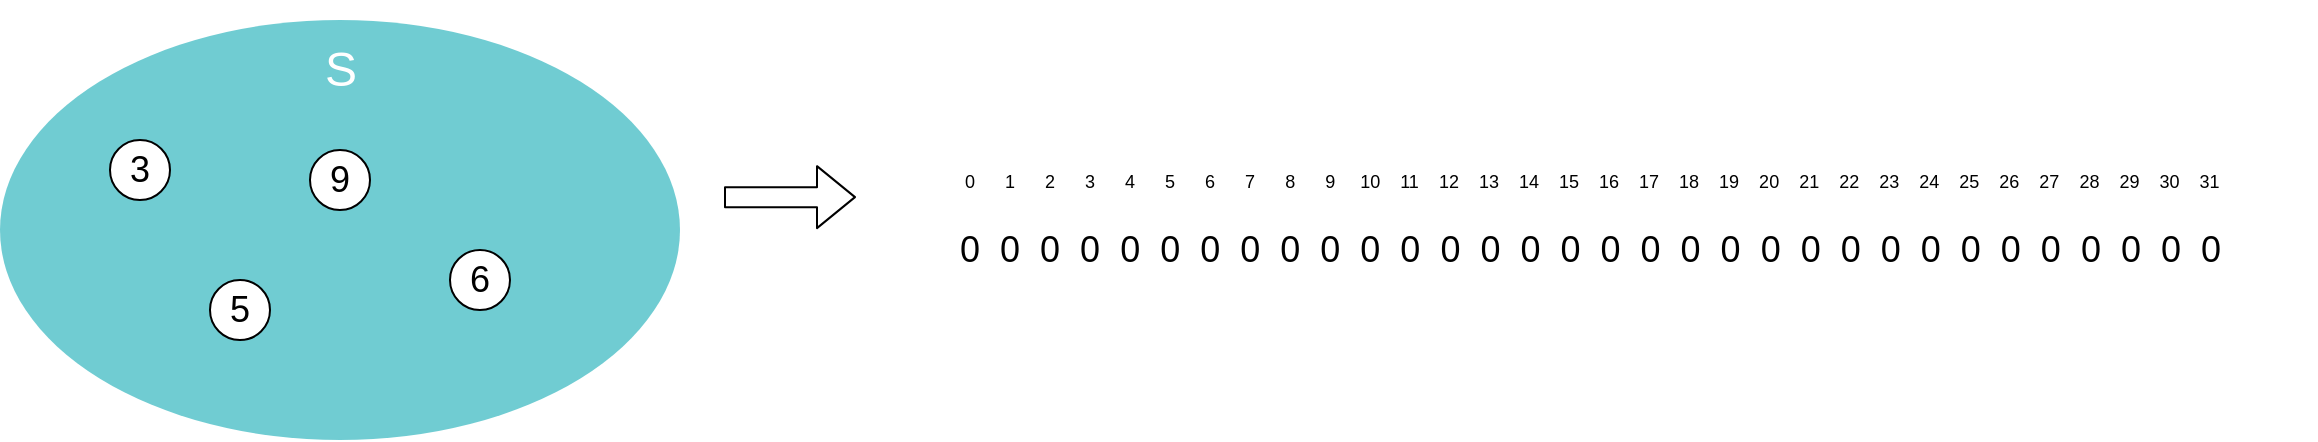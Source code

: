 <mxfile version="12.9.13" type="device"><diagram id="3228e29e-7158-1315-38df-8450db1d8a1d" name="Page-1"><mxGraphModel dx="1899" dy="1247" grid="1" gridSize="10" guides="1" tooltips="1" connect="1" arrows="1" fold="1" page="1" pageScale="1" pageWidth="1169" pageHeight="827" background="#ffffff" math="0" shadow="0"><root><mxCell id="0"/><mxCell id="1" parent="0"/><mxCell id="21532" value="" style="ellipse;fillColor=#12AAB5;opacity=60;strokeColor=none;html=1;fontColor=#FFFFFF;" parent="1" vertex="1"><mxGeometry x="28" y="195" width="340" height="210" as="geometry"/></mxCell><mxCell id="21534" value="S" style="text;fontSize=24;align=center;verticalAlign=middle;html=1;fontColor=#FFFFFF;" parent="1" vertex="1"><mxGeometry x="103" y="185" width="190" height="70" as="geometry"/></mxCell><mxCell id="YoEbji7SJJN7wVPEPP6z-21545" value="&lt;font style=&quot;font-size: 18px&quot;&gt;3&lt;/font&gt;" style="ellipse;whiteSpace=wrap;html=1;aspect=fixed;" vertex="1" parent="1"><mxGeometry x="83" y="255" width="30" height="30" as="geometry"/></mxCell><mxCell id="YoEbji7SJJN7wVPEPP6z-21546" value="&lt;font style=&quot;font-size: 18px&quot;&gt;6&lt;/font&gt;" style="ellipse;whiteSpace=wrap;html=1;aspect=fixed;" vertex="1" parent="1"><mxGeometry x="253" y="310" width="30" height="30" as="geometry"/></mxCell><mxCell id="YoEbji7SJJN7wVPEPP6z-21548" value="&lt;font style=&quot;font-size: 18px&quot;&gt;9&lt;/font&gt;" style="ellipse;whiteSpace=wrap;html=1;aspect=fixed;" vertex="1" parent="1"><mxGeometry x="183" y="260" width="30" height="30" as="geometry"/></mxCell><mxCell id="YoEbji7SJJN7wVPEPP6z-21549" value="&lt;font style=&quot;font-size: 18px&quot;&gt;5&lt;/font&gt;" style="ellipse;whiteSpace=wrap;html=1;aspect=fixed;" vertex="1" parent="1"><mxGeometry x="133" y="325" width="30" height="30" as="geometry"/></mxCell><mxCell id="YoEbji7SJJN7wVPEPP6z-21550" value="" style="shape=flexArrow;endArrow=classic;html=1;" edge="1" parent="1"><mxGeometry width="50" height="50" relative="1" as="geometry"><mxPoint x="390" y="283.57" as="sourcePoint"/><mxPoint x="456" y="283.57" as="targetPoint"/></mxGeometry></mxCell><mxCell id="YoEbji7SJJN7wVPEPP6z-21560" value="&lt;font style=&quot;font-size: 18px&quot;&gt;0&amp;nbsp; 0&lt;/font&gt;&lt;span style=&quot;font-size: 18px&quot;&gt;&amp;nbsp; 0&lt;/span&gt;&lt;span style=&quot;font-size: 18px&quot;&gt;&amp;nbsp; 0&lt;/span&gt;&lt;span style=&quot;font-size: 18px&quot;&gt;&amp;nbsp; 0&lt;/span&gt;&lt;span style=&quot;font-size: 18px&quot;&gt;&amp;nbsp; 0&lt;/span&gt;&lt;span style=&quot;font-size: 18px&quot;&gt;&amp;nbsp; 0&lt;/span&gt;&lt;span style=&quot;font-size: 18px&quot;&gt;&amp;nbsp; 0&lt;/span&gt;&lt;span style=&quot;font-size: 18px&quot;&gt;&amp;nbsp; 0&lt;/span&gt;&lt;span style=&quot;font-size: 18px&quot;&gt;&amp;nbsp; 0&lt;/span&gt;&lt;span style=&quot;font-size: 18px&quot;&gt;&amp;nbsp; 0&lt;/span&gt;&lt;span style=&quot;font-size: 18px&quot;&gt;&amp;nbsp; 0&lt;/span&gt;&lt;span style=&quot;font-size: 18px&quot;&gt;&amp;nbsp; 0&lt;/span&gt;&lt;span style=&quot;font-size: 18px&quot;&gt;&amp;nbsp; 0&lt;/span&gt;&lt;span style=&quot;font-size: 18px&quot;&gt;&amp;nbsp; 0&lt;/span&gt;&lt;span style=&quot;font-size: 18px&quot;&gt;&amp;nbsp; 0&lt;/span&gt;&lt;span style=&quot;font-size: 18px&quot;&gt;&amp;nbsp; 0&lt;/span&gt;&lt;span style=&quot;font-size: 18px&quot;&gt;&amp;nbsp; 0&lt;/span&gt;&lt;span style=&quot;font-size: 18px&quot;&gt;&amp;nbsp; 0&lt;/span&gt;&lt;span style=&quot;font-size: 18px&quot;&gt;&amp;nbsp; 0&lt;/span&gt;&lt;span style=&quot;font-size: 18px&quot;&gt;&amp;nbsp; 0&lt;/span&gt;&lt;span style=&quot;font-size: 18px&quot;&gt;&amp;nbsp; 0&lt;/span&gt;&lt;span style=&quot;font-size: 18px&quot;&gt;&amp;nbsp; 0&lt;/span&gt;&lt;span style=&quot;font-size: 18px&quot;&gt;&amp;nbsp; 0&lt;/span&gt;&lt;span style=&quot;font-size: 18px&quot;&gt;&amp;nbsp; 0&lt;/span&gt;&lt;span style=&quot;font-size: 18px&quot;&gt;&amp;nbsp; 0&lt;/span&gt;&lt;span style=&quot;font-size: 18px&quot;&gt;&amp;nbsp; 0&lt;/span&gt;&lt;span style=&quot;font-size: 18px&quot;&gt;&amp;nbsp; 0&lt;/span&gt;&lt;span style=&quot;font-size: 18px&quot;&gt;&amp;nbsp; 0&lt;/span&gt;&lt;span style=&quot;font-size: 18px&quot;&gt;&amp;nbsp; 0&lt;/span&gt;&lt;span style=&quot;font-size: 18px&quot;&gt;&amp;nbsp; 0&lt;/span&gt;&lt;span style=&quot;font-size: 18px&quot;&gt;&amp;nbsp; 0&lt;/span&gt;" style="text;html=1;strokeColor=none;fillColor=none;align=left;verticalAlign=middle;whiteSpace=wrap;rounded=0;fontSize=16;" vertex="1" parent="1"><mxGeometry x="506" y="300" width="680" height="20" as="geometry"/></mxCell><mxCell id="YoEbji7SJJN7wVPEPP6z-21563" value="&lt;font style=&quot;font-size: 9px&quot;&gt;&amp;nbsp;0&amp;nbsp; &amp;nbsp; &amp;nbsp; 1&amp;nbsp; &amp;nbsp; &amp;nbsp; 2&amp;nbsp; &amp;nbsp; &amp;nbsp; 3&amp;nbsp; &amp;nbsp; &amp;nbsp; 4&amp;nbsp; &amp;nbsp; &amp;nbsp; 5&amp;nbsp; &amp;nbsp; &amp;nbsp; 6&amp;nbsp; &amp;nbsp; &amp;nbsp; 7&amp;nbsp; &amp;nbsp; &amp;nbsp; 8&amp;nbsp; &amp;nbsp; &amp;nbsp; 9&amp;nbsp; &amp;nbsp; &amp;nbsp;10&amp;nbsp; &amp;nbsp; 11&amp;nbsp; &amp;nbsp; 12&amp;nbsp; &amp;nbsp; 13&amp;nbsp; &amp;nbsp; 14&amp;nbsp; &amp;nbsp; 15&amp;nbsp; &amp;nbsp; 16&lt;/font&gt;&lt;span style=&quot;font-size: 9px&quot;&gt;&amp;nbsp; &amp;nbsp; 17&lt;/span&gt;&lt;span style=&quot;font-size: 9px&quot;&gt;&amp;nbsp; &amp;nbsp; 18&amp;nbsp; &amp;nbsp; 19&amp;nbsp; &amp;nbsp; 20&lt;/span&gt;&lt;span style=&quot;font-size: 9px&quot;&gt;&amp;nbsp; &amp;nbsp; 21&lt;/span&gt;&lt;span style=&quot;font-size: 9px&quot;&gt;&amp;nbsp; &amp;nbsp; 22&lt;/span&gt;&lt;span style=&quot;font-size: 9px&quot;&gt;&amp;nbsp; &amp;nbsp; 23&lt;/span&gt;&lt;span style=&quot;font-size: 9px&quot;&gt;&amp;nbsp; &amp;nbsp; 24&lt;/span&gt;&lt;span style=&quot;font-size: 9px&quot;&gt;&amp;nbsp; &amp;nbsp; 25&lt;/span&gt;&lt;span style=&quot;font-size: 9px&quot;&gt;&amp;nbsp; &amp;nbsp; 26&lt;/span&gt;&lt;span style=&quot;font-size: 9px&quot;&gt;&amp;nbsp; &amp;nbsp; 27&lt;/span&gt;&lt;span style=&quot;font-size: 9px&quot;&gt;&amp;nbsp; &amp;nbsp; 28&lt;/span&gt;&lt;span style=&quot;font-size: 9px&quot;&gt;&amp;nbsp; &amp;nbsp; 29&lt;/span&gt;&lt;span style=&quot;font-size: 9px&quot;&gt;&amp;nbsp; &amp;nbsp; 30&lt;/span&gt;&lt;span style=&quot;font-size: 9px&quot;&gt;&amp;nbsp; &amp;nbsp; 31&lt;/span&gt;" style="text;html=1;strokeColor=none;fillColor=none;align=left;verticalAlign=middle;whiteSpace=wrap;rounded=0;" vertex="1" parent="1"><mxGeometry x="506" y="265" width="642" height="20" as="geometry"/></mxCell></root></mxGraphModel></diagram></mxfile>